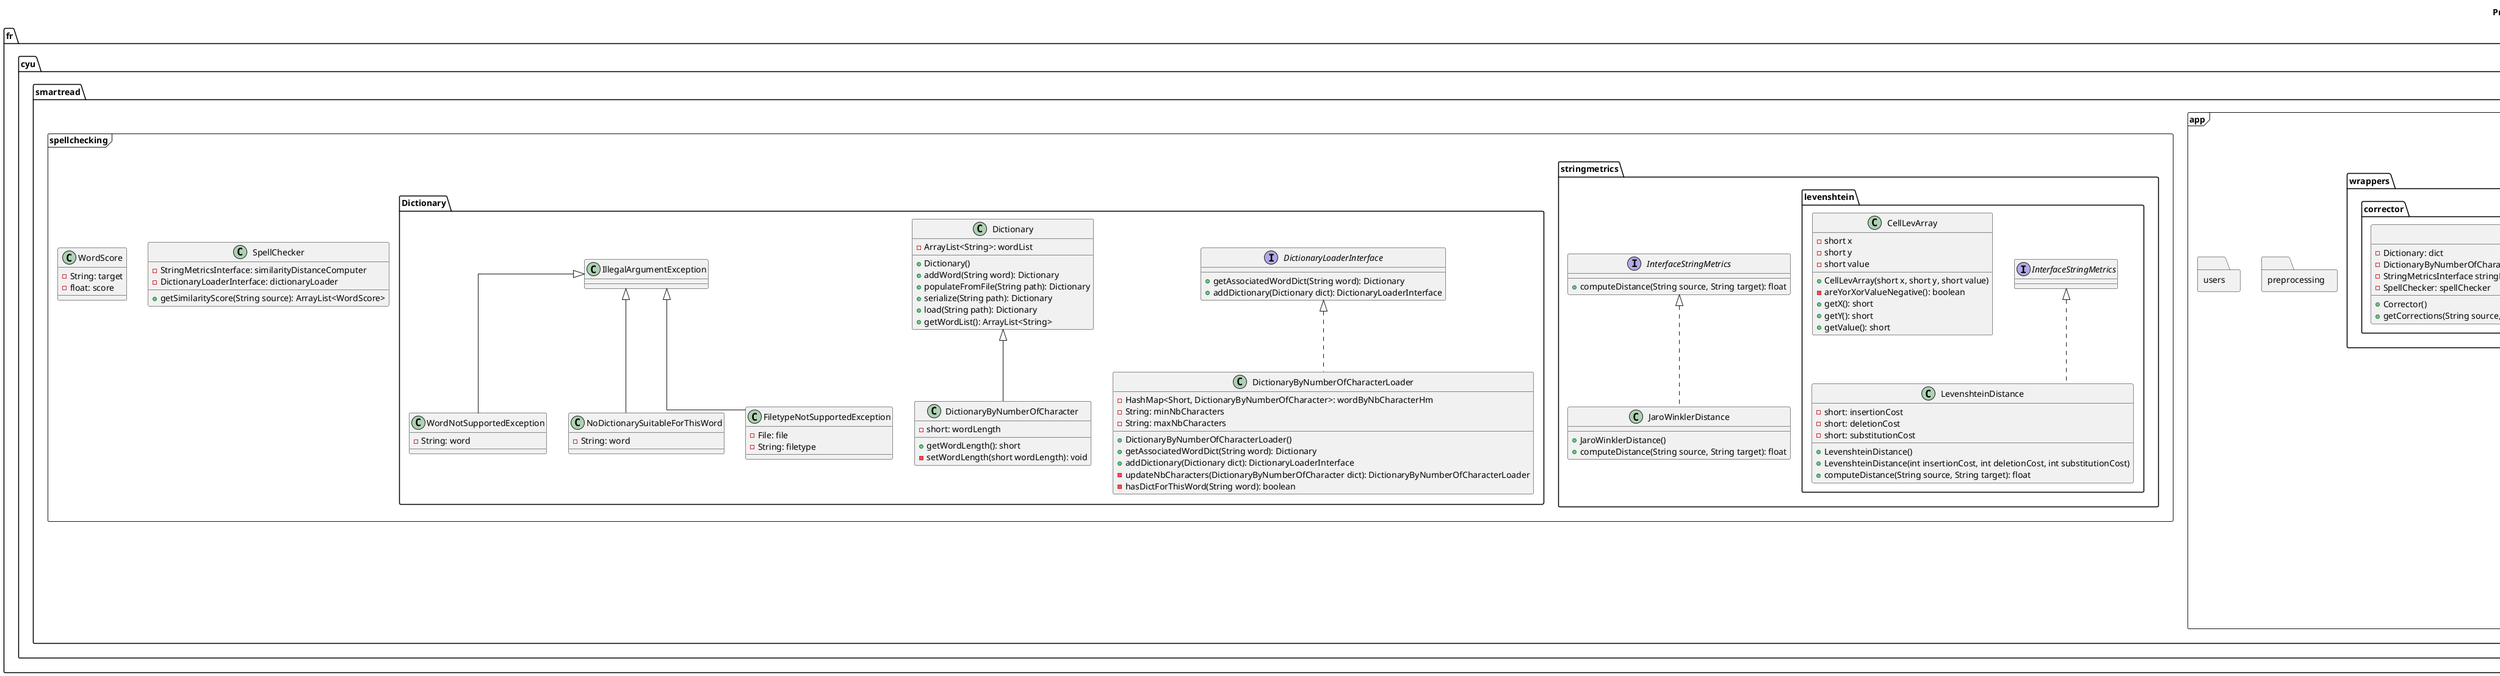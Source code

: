 @startuml "GLP_Ecriture_2023_UML"

skinparam linetype ortho

set namespaceSeparator .

title Projet Ecriture - UML

package fr.cyu.smartread {
    package deeplearning <<Frame>> {
        package activationfunctions <<Folder>> {
        }

        package layers <<Folder>> {
        }

        package lossfunctions <<Folder>> {
        }
    }

    package app <<Frame>> {
        package gui <<Folder>> {
            package eventmanager {
                abstract class AbstractEventManager {
                    -listeners: Collection<AbstractEventListener>

                    +subscribe(EventListenerInterface eventListener): void
                    +unsubscribe(EventListenerInterface eventListener): void
                    +notify(Object o): void
                }
                interface EventListenerInterface {
                    +update(): void
                }
            }
            package components {
                package card {
                    package cardheader {
                        class CardHeader
                        class MainStatLabel
                        class SecondaryStatsFrame
                        class SecondaryStatLabel
                    }

                    package cardbody {
                        class CardBody {
                            -events: AbstractEventManager
                            -drawingZone: DrawingZone
                        }
                        class DrawingZone extends AbstractEventManager implements EventListenerInterface {
                            -events: AbstractEventManager

                            +notify(Object o):void
                        }
                        class ClearDrawingZoneListener implements EventListenerInterface {
                            +update(Object o): void
                        }
                    }

                    package cardfooter {
                        class CardFooter
                        class CardFooterButton extends AbstractEventManager
                        class CardFooterClearButton extends CardFooterButton
                        class CardFooterStatsButton extends CardFooterButton
                        class CardFooterCloseButton extends CardFooterButton
                    }
                }
                class CardsWrapper {

                }
                class MenuBar
            }

            package pallet {
                class ColorPallet
                class BorderPallet
                class FontPallet
            }
        }

        package preprocessing <<Folder>> {
        }

        package wrappers <<Folder>> {
            package corrector <<Folder>> {
                class Corrector {
                    -Dictionary: dict
                    -DictionaryByNumberOfCharacterLoader dictLoader
                    -StringMetricsInterface stringMetrics
                    -SpellChecker: spellChecker

                    +Corrector()
                    +getCorrections(String source, Collection<WordScore> listWords): Collection<CorrectionWords>
                }
            }
        }

        package users <<Folder>> {
        }
    }

    package spellchecking <<Frame>> {
        class SpellChecker {
            -StringMetricsInterface: similarityDistanceComputer
            -DictionaryLoaderInterface: dictionaryLoader

            +getSimilarityScore(String source): ArrayList<WordScore>
        }

        class WordScore {
            - String: target
            - float: score
        }

        package stringmetrics <<Folder>> {
            interface InterfaceStringMetrics {
                +computeDistance(String source, String target): float
            }

            package levenshtein <<Folder>> {
                class LevenshteinDistance implements InterfaceStringMetrics {
                    -short: insertionCost
                    -short: deletionCost
                    -short: substitutionCost

                    +LevenshteinDistance()
                    +LevenshteinDistance(int insertionCost, int deletionCost, int substitutionCost)
                    +computeDistance(String source, String target): float
                }

                class CellLevArray {
                    - short x
                    - short y
                    - short value

                    +CellLevArray(short x, short y, short value)
                    -areYorXorValueNegative(): boolean
                    +getX(): short
                    +getY(): short
                    +getValue(): short
                }
            }

            class JaroWinklerDistance implements InterfaceStringMetrics {
                +JaroWinklerDistance()
                +computeDistance(String source, String target): float
            }
        }
        package Dictionary <<Folder>> {
                    interface DictionaryLoaderInterface {
                        +getAssociatedWordDict(String word): Dictionary
                        +addDictionary(Dictionary dict): DictionaryLoaderInterface
                    }

                    class DictionaryByNumberOfCharacterLoader implements DictionaryLoaderInterface {
                        -HashMap<Short, DictionaryByNumberOfCharacter>: wordByNbCharacterHm
                        -String: minNbCharacters
                        -String: maxNbCharacters

                        +DictionaryByNumberOfCharacterLoader()
                        +getAssociatedWordDict(String word): Dictionary
                        +addDictionary(Dictionary dict): DictionaryLoaderInterface
                        -updateNbCharacters(DictionaryByNumberOfCharacter dict): DictionaryByNumberOfCharacterLoader
                        -hasDictForThisWord(String word): boolean
                    }

                    class Dictionary {
                        -ArrayList<String>: wordList

                        +Dictionary()
                        +addWord(String word): Dictionary
                        +populateFromFile(String path): Dictionary
                        +serialize(String path): Dictionary
                        +load(String path): Dictionary
                        +getWordList(): ArrayList<String>
                    }

                    class DictionaryByNumberOfCharacter extends Dictionary {
                        -short: wordLength

                        +getWordLength(): short
                        -setWordLength(short wordLength): void
                    }

                    class WordNotSupportedException extends IllegalArgumentException {
                        -String: word
                    }

                    class NoDictionarySuitableForThisWord extends IllegalArgumentException {
                        -String: word
                    }

                    class FiletypeNotSupportedException extends IllegalArgumentException {
                        -File: file
                        -String: filetype
                    }
                }
    }
}

@enduml